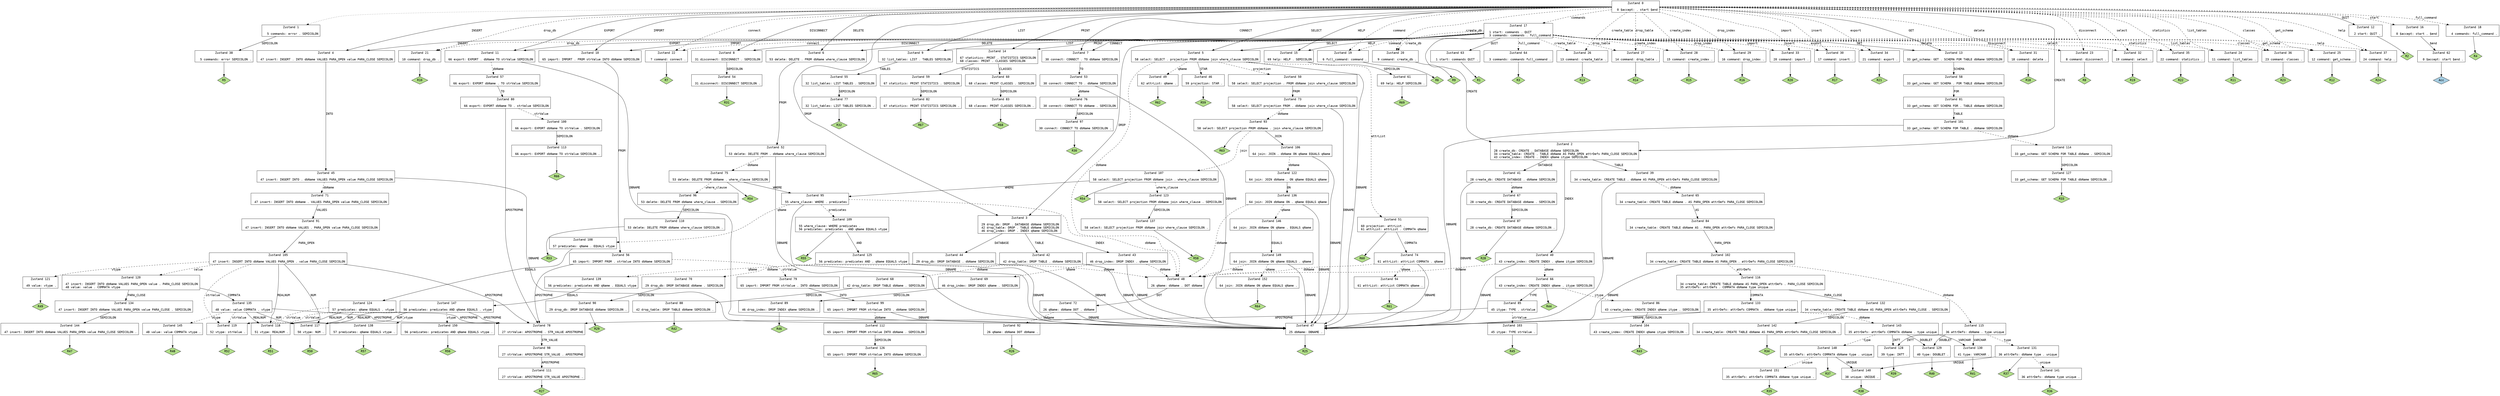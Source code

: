 // Generiert durch GNU Bison 3.4.2.
// Melden Sie Fehler an <bug-bison@gnu.org>.
// Homepage: <http://www.gnu.org/software/bison/>.

digraph "/Users/bzcschae/workspace/dbs2/HubDB/DBLib/DBParser.y"
{
  node [fontname = courier, shape = box, colorscheme = paired6]
  edge [fontname = courier]

  0 [label="Zustand 0\n\l  0 $accept: . start $end\l"]
  0 -> 1 [style=dotted]
  0 -> 2 [style=solid label="CREATE"]
  0 -> 3 [style=solid label="DROP"]
  0 -> 4 [style=solid label="INSERT"]
  0 -> 5 [style=solid label="SELECT"]
  0 -> 6 [style=solid label="DELETE"]
  0 -> 7 [style=solid label="CONNECT"]
  0 -> 8 [style=solid label="DISCONNECT"]
  0 -> 9 [style=solid label="LIST"]
  0 -> 10 [style=solid label="IMPORT"]
  0 -> 11 [style=solid label="EXPORT"]
  0 -> 12 [style=solid label="QUIT"]
  0 -> 13 [style=solid label="GET"]
  0 -> 14 [style=solid label="PRINT"]
  0 -> 15 [style=solid label="HELP"]
  0 -> 16 [style=dashed label="start"]
  0 -> 17 [style=dashed label="commands"]
  0 -> 18 [style=dashed label="full_command"]
  0 -> 19 [style=dashed label="command"]
  0 -> 20 [style=dashed label="create_db"]
  0 -> 21 [style=dashed label="drop_db"]
  0 -> 22 [style=dashed label="connect"]
  0 -> 23 [style=dashed label="disconnect"]
  0 -> 24 [style=dashed label="list_tables"]
  0 -> 25 [style=dashed label="get_schema"]
  0 -> 26 [style=dashed label="create_table"]
  0 -> 27 [style=dashed label="drop_table"]
  0 -> 28 [style=dashed label="create_index"]
  0 -> 29 [style=dashed label="drop_index"]
  0 -> 30 [style=dashed label="insert"]
  0 -> 31 [style=dashed label="delete"]
  0 -> 32 [style=dashed label="select"]
  0 -> 33 [style=dashed label="import"]
  0 -> 34 [style=dashed label="export"]
  0 -> 35 [style=dashed label="statistics"]
  0 -> 36 [style=dashed label="classes"]
  0 -> 37 [style=dashed label="help"]
  1 [label="Zustand 1\n\l  5 commands: error . SEMICOLON\l"]
  1 -> 38 [style=solid label="SEMICOLON"]
  2 [label="Zustand 2\n\l 28 create_db: CREATE . DATABASE dbName SEMICOLON\l 34 create_table: CREATE . TABLE dbName AS PARA_OPEN attrDefs PARA_CLOSE SEMICOLON\l 43 create_index: CREATE . INDEX qName itype SEMICOLON\l"]
  2 -> 39 [style=solid label="TABLE"]
  2 -> 40 [style=solid label="INDEX"]
  2 -> 41 [style=solid label="DATABASE"]
  3 [label="Zustand 3\n\l 29 drop_db: DROP . DATABASE dbName SEMICOLON\l 42 drop_table: DROP . TABLE dbName SEMICOLON\l 46 drop_index: DROP . INDEX qName SEMICOLON\l"]
  3 -> 42 [style=solid label="TABLE"]
  3 -> 43 [style=solid label="INDEX"]
  3 -> 44 [style=solid label="DATABASE"]
  4 [label="Zustand 4\n\l 47 insert: INSERT . INTO dbName VALUES PARA_OPEN value PARA_CLOSE SEMICOLON\l"]
  4 -> 45 [style=solid label="INTO"]
  5 [label="Zustand 5\n\l 58 select: SELECT . projection FROM dbName join where_clause SEMICOLON\l"]
  5 -> 46 [style=solid label="STAR"]
  5 -> 47 [style=solid label="DBNAME"]
  5 -> 48 [style=dashed label="dbName"]
  5 -> 49 [style=dashed label="qName"]
  5 -> 50 [style=dashed label="projection"]
  5 -> 51 [style=dashed label="attrList"]
  6 [label="Zustand 6\n\l 53 delete: DELETE . FROM dbName where_clause SEMICOLON\l"]
  6 -> 52 [style=solid label="FROM"]
  7 [label="Zustand 7\n\l 30 connect: CONNECT . TO dbName SEMICOLON\l"]
  7 -> 53 [style=solid label="TO"]
  8 [label="Zustand 8\n\l 31 disconnect: DISCONNECT . SEMICOLON\l"]
  8 -> 54 [style=solid label="SEMICOLON"]
  9 [label="Zustand 9\n\l 32 list_tables: LIST . TABLES SEMICOLON\l"]
  9 -> 55 [style=solid label="TABLES"]
  10 [label="Zustand 10\n\l 65 import: IMPORT . FROM strValue INTO dbName SEMICOLON\l"]
  10 -> 56 [style=solid label="FROM"]
  11 [label="Zustand 11\n\l 66 export: EXPORT . dbName TO strValue SEMICOLON\l"]
  11 -> 47 [style=solid label="DBNAME"]
  11 -> 57 [style=dashed label="dbName"]
  12 [label="Zustand 12\n\l  2 start: QUIT .\l"]
  12 -> "12R2" [style=solid]
 "12R2" [label="R2", fillcolor=3, shape=diamond, style=filled]
  13 [label="Zustand 13\n\l 33 get_schema: GET . SCHEMA FOR TABLE dbName SEMICOLON\l"]
  13 -> 58 [style=solid label="SCHEMA"]
  14 [label="Zustand 14\n\l 67 statistics: PRINT . STATISTICS SEMICOLON\l 68 classes: PRINT . CLASSES SEMICOLON\l"]
  14 -> 59 [style=solid label="STATISTICS"]
  14 -> 60 [style=solid label="CLASSES"]
  15 [label="Zustand 15\n\l 69 help: HELP . SEMICOLON\l"]
  15 -> 61 [style=solid label="SEMICOLON"]
  16 [label="Zustand 16\n\l  0 $accept: start . $end\l"]
  16 -> 62 [style=solid label="$end"]
  17 [label="Zustand 17\n\l  1 start: commands . QUIT\l  3 commands: commands . full_command\l"]
  17 -> 2 [style=solid label="CREATE"]
  17 -> 3 [style=solid label="DROP"]
  17 -> 4 [style=solid label="INSERT"]
  17 -> 5 [style=solid label="SELECT"]
  17 -> 6 [style=solid label="DELETE"]
  17 -> 7 [style=solid label="CONNECT"]
  17 -> 8 [style=solid label="DISCONNECT"]
  17 -> 9 [style=solid label="LIST"]
  17 -> 10 [style=solid label="IMPORT"]
  17 -> 11 [style=solid label="EXPORT"]
  17 -> 63 [style=solid label="QUIT"]
  17 -> 13 [style=solid label="GET"]
  17 -> 14 [style=solid label="PRINT"]
  17 -> 15 [style=solid label="HELP"]
  17 -> 64 [style=dashed label="full_command"]
  17 -> 19 [style=dashed label="command"]
  17 -> 20 [style=dashed label="create_db"]
  17 -> 21 [style=dashed label="drop_db"]
  17 -> 22 [style=dashed label="connect"]
  17 -> 23 [style=dashed label="disconnect"]
  17 -> 24 [style=dashed label="list_tables"]
  17 -> 25 [style=dashed label="get_schema"]
  17 -> 26 [style=dashed label="create_table"]
  17 -> 27 [style=dashed label="drop_table"]
  17 -> 28 [style=dashed label="create_index"]
  17 -> 29 [style=dashed label="drop_index"]
  17 -> 30 [style=dashed label="insert"]
  17 -> 31 [style=dashed label="delete"]
  17 -> 32 [style=dashed label="select"]
  17 -> 33 [style=dashed label="import"]
  17 -> 34 [style=dashed label="export"]
  17 -> 35 [style=dashed label="statistics"]
  17 -> 36 [style=dashed label="classes"]
  17 -> 37 [style=dashed label="help"]
  18 [label="Zustand 18\n\l  4 commands: full_command .\l"]
  18 -> "18R4" [style=solid]
 "18R4" [label="R4", fillcolor=3, shape=diamond, style=filled]
  19 [label="Zustand 19\n\l  6 full_command: command .\l"]
  19 -> "19R6" [style=solid]
 "19R6" [label="R6", fillcolor=3, shape=diamond, style=filled]
  20 [label="Zustand 20\n\l  9 command: create_db .\l"]
  20 -> "20R9" [style=solid]
 "20R9" [label="R9", fillcolor=3, shape=diamond, style=filled]
  21 [label="Zustand 21\n\l 10 command: drop_db .\l"]
  21 -> "21R10" [style=solid]
 "21R10" [label="R10", fillcolor=3, shape=diamond, style=filled]
  22 [label="Zustand 22\n\l  7 command: connect .\l"]
  22 -> "22R7" [style=solid]
 "22R7" [label="R7", fillcolor=3, shape=diamond, style=filled]
  23 [label="Zustand 23\n\l  8 command: disconnect .\l"]
  23 -> "23R8" [style=solid]
 "23R8" [label="R8", fillcolor=3, shape=diamond, style=filled]
  24 [label="Zustand 24\n\l 11 command: list_tables .\l"]
  24 -> "24R11" [style=solid]
 "24R11" [label="R11", fillcolor=3, shape=diamond, style=filled]
  25 [label="Zustand 25\n\l 12 command: get_schema .\l"]
  25 -> "25R12" [style=solid]
 "25R12" [label="R12", fillcolor=3, shape=diamond, style=filled]
  26 [label="Zustand 26\n\l 13 command: create_table .\l"]
  26 -> "26R13" [style=solid]
 "26R13" [label="R13", fillcolor=3, shape=diamond, style=filled]
  27 [label="Zustand 27\n\l 14 command: drop_table .\l"]
  27 -> "27R14" [style=solid]
 "27R14" [label="R14", fillcolor=3, shape=diamond, style=filled]
  28 [label="Zustand 28\n\l 15 command: create_index .\l"]
  28 -> "28R15" [style=solid]
 "28R15" [label="R15", fillcolor=3, shape=diamond, style=filled]
  29 [label="Zustand 29\n\l 16 command: drop_index .\l"]
  29 -> "29R16" [style=solid]
 "29R16" [label="R16", fillcolor=3, shape=diamond, style=filled]
  30 [label="Zustand 30\n\l 17 command: insert .\l"]
  30 -> "30R17" [style=solid]
 "30R17" [label="R17", fillcolor=3, shape=diamond, style=filled]
  31 [label="Zustand 31\n\l 18 command: delete .\l"]
  31 -> "31R18" [style=solid]
 "31R18" [label="R18", fillcolor=3, shape=diamond, style=filled]
  32 [label="Zustand 32\n\l 19 command: select .\l"]
  32 -> "32R19" [style=solid]
 "32R19" [label="R19", fillcolor=3, shape=diamond, style=filled]
  33 [label="Zustand 33\n\l 20 command: import .\l"]
  33 -> "33R20" [style=solid]
 "33R20" [label="R20", fillcolor=3, shape=diamond, style=filled]
  34 [label="Zustand 34\n\l 21 command: export .\l"]
  34 -> "34R21" [style=solid]
 "34R21" [label="R21", fillcolor=3, shape=diamond, style=filled]
  35 [label="Zustand 35\n\l 22 command: statistics .\l"]
  35 -> "35R22" [style=solid]
 "35R22" [label="R22", fillcolor=3, shape=diamond, style=filled]
  36 [label="Zustand 36\n\l 23 command: classes .\l"]
  36 -> "36R23" [style=solid]
 "36R23" [label="R23", fillcolor=3, shape=diamond, style=filled]
  37 [label="Zustand 37\n\l 24 command: help .\l"]
  37 -> "37R24" [style=solid]
 "37R24" [label="R24", fillcolor=3, shape=diamond, style=filled]
  38 [label="Zustand 38\n\l  5 commands: error SEMICOLON .\l"]
  38 -> "38R5" [style=solid]
 "38R5" [label="R5", fillcolor=3, shape=diamond, style=filled]
  39 [label="Zustand 39\n\l 34 create_table: CREATE TABLE . dbName AS PARA_OPEN attrDefs PARA_CLOSE SEMICOLON\l"]
  39 -> 47 [style=solid label="DBNAME"]
  39 -> 65 [style=dashed label="dbName"]
  40 [label="Zustand 40\n\l 43 create_index: CREATE INDEX . qName itype SEMICOLON\l"]
  40 -> 47 [style=solid label="DBNAME"]
  40 -> 48 [style=dashed label="dbName"]
  40 -> 66 [style=dashed label="qName"]
  41 [label="Zustand 41\n\l 28 create_db: CREATE DATABASE . dbName SEMICOLON\l"]
  41 -> 47 [style=solid label="DBNAME"]
  41 -> 67 [style=dashed label="dbName"]
  42 [label="Zustand 42\n\l 42 drop_table: DROP TABLE . dbName SEMICOLON\l"]
  42 -> 47 [style=solid label="DBNAME"]
  42 -> 68 [style=dashed label="dbName"]
  43 [label="Zustand 43\n\l 46 drop_index: DROP INDEX . qName SEMICOLON\l"]
  43 -> 47 [style=solid label="DBNAME"]
  43 -> 48 [style=dashed label="dbName"]
  43 -> 69 [style=dashed label="qName"]
  44 [label="Zustand 44\n\l 29 drop_db: DROP DATABASE . dbName SEMICOLON\l"]
  44 -> 47 [style=solid label="DBNAME"]
  44 -> 70 [style=dashed label="dbName"]
  45 [label="Zustand 45\n\l 47 insert: INSERT INTO . dbName VALUES PARA_OPEN value PARA_CLOSE SEMICOLON\l"]
  45 -> 47 [style=solid label="DBNAME"]
  45 -> 71 [style=dashed label="dbName"]
  46 [label="Zustand 46\n\l 59 projection: STAR .\l"]
  46 -> "46R59" [style=solid]
 "46R59" [label="R59", fillcolor=3, shape=diamond, style=filled]
  47 [label="Zustand 47\n\l 25 dbName: DBNAME .\l"]
  47 -> "47R25" [style=solid]
 "47R25" [label="R25", fillcolor=3, shape=diamond, style=filled]
  48 [label="Zustand 48\n\l 26 qName: dbName . DOT dbName\l"]
  48 -> 72 [style=solid label="DOT"]
  49 [label="Zustand 49\n\l 62 attrList: qName .\l"]
  49 -> "49R62" [style=solid]
 "49R62" [label="R62", fillcolor=3, shape=diamond, style=filled]
  50 [label="Zustand 50\n\l 58 select: SELECT projection . FROM dbName join where_clause SEMICOLON\l"]
  50 -> 73 [style=solid label="FROM"]
  51 [label="Zustand 51\n\l 60 projection: attrList .\l 61 attrList: attrList . COMMATA qName\l"]
  51 -> 74 [style=solid label="COMMATA"]
  51 -> "51R60" [style=solid]
 "51R60" [label="R60", fillcolor=3, shape=diamond, style=filled]
  52 [label="Zustand 52\n\l 53 delete: DELETE FROM . dbName where_clause SEMICOLON\l"]
  52 -> 47 [style=solid label="DBNAME"]
  52 -> 75 [style=dashed label="dbName"]
  53 [label="Zustand 53\n\l 30 connect: CONNECT TO . dbName SEMICOLON\l"]
  53 -> 47 [style=solid label="DBNAME"]
  53 -> 76 [style=dashed label="dbName"]
  54 [label="Zustand 54\n\l 31 disconnect: DISCONNECT SEMICOLON .\l"]
  54 -> "54R31" [style=solid]
 "54R31" [label="R31", fillcolor=3, shape=diamond, style=filled]
  55 [label="Zustand 55\n\l 32 list_tables: LIST TABLES . SEMICOLON\l"]
  55 -> 77 [style=solid label="SEMICOLON"]
  56 [label="Zustand 56\n\l 65 import: IMPORT FROM . strValue INTO dbName SEMICOLON\l"]
  56 -> 78 [style=solid label="APOSTROPHE"]
  56 -> 79 [style=dashed label="strValue"]
  57 [label="Zustand 57\n\l 66 export: EXPORT dbName . TO strValue SEMICOLON\l"]
  57 -> 80 [style=solid label="TO"]
  58 [label="Zustand 58\n\l 33 get_schema: GET SCHEMA . FOR TABLE dbName SEMICOLON\l"]
  58 -> 81 [style=solid label="FOR"]
  59 [label="Zustand 59\n\l 67 statistics: PRINT STATISTICS . SEMICOLON\l"]
  59 -> 82 [style=solid label="SEMICOLON"]
  60 [label="Zustand 60\n\l 68 classes: PRINT CLASSES . SEMICOLON\l"]
  60 -> 83 [style=solid label="SEMICOLON"]
  61 [label="Zustand 61\n\l 69 help: HELP SEMICOLON .\l"]
  61 -> "61R69" [style=solid]
 "61R69" [label="R69", fillcolor=3, shape=diamond, style=filled]
  62 [label="Zustand 62\n\l  0 $accept: start $end .\l"]
  62 -> "62R0" [style=solid]
 "62R0" [label="Acc", fillcolor=1, shape=diamond, style=filled]
  63 [label="Zustand 63\n\l  1 start: commands QUIT .\l"]
  63 -> "63R1" [style=solid]
 "63R1" [label="R1", fillcolor=3, shape=diamond, style=filled]
  64 [label="Zustand 64\n\l  3 commands: commands full_command .\l"]
  64 -> "64R3" [style=solid]
 "64R3" [label="R3", fillcolor=3, shape=diamond, style=filled]
  65 [label="Zustand 65\n\l 34 create_table: CREATE TABLE dbName . AS PARA_OPEN attrDefs PARA_CLOSE SEMICOLON\l"]
  65 -> 84 [style=solid label="AS"]
  66 [label="Zustand 66\n\l 43 create_index: CREATE INDEX qName . itype SEMICOLON\l"]
  66 -> 85 [style=solid label="TYPE"]
  66 -> 86 [style=dashed label="itype"]
  66 -> "66R44" [style=solid]
 "66R44" [label="R44", fillcolor=3, shape=diamond, style=filled]
  67 [label="Zustand 67\n\l 28 create_db: CREATE DATABASE dbName . SEMICOLON\l"]
  67 -> 87 [style=solid label="SEMICOLON"]
  68 [label="Zustand 68\n\l 42 drop_table: DROP TABLE dbName . SEMICOLON\l"]
  68 -> 88 [style=solid label="SEMICOLON"]
  69 [label="Zustand 69\n\l 46 drop_index: DROP INDEX qName . SEMICOLON\l"]
  69 -> 89 [style=solid label="SEMICOLON"]
  70 [label="Zustand 70\n\l 29 drop_db: DROP DATABASE dbName . SEMICOLON\l"]
  70 -> 90 [style=solid label="SEMICOLON"]
  71 [label="Zustand 71\n\l 47 insert: INSERT INTO dbName . VALUES PARA_OPEN value PARA_CLOSE SEMICOLON\l"]
  71 -> 91 [style=solid label="VALUES"]
  72 [label="Zustand 72\n\l 26 qName: dbName DOT . dbName\l"]
  72 -> 47 [style=solid label="DBNAME"]
  72 -> 92 [style=dashed label="dbName"]
  73 [label="Zustand 73\n\l 58 select: SELECT projection FROM . dbName join where_clause SEMICOLON\l"]
  73 -> 47 [style=solid label="DBNAME"]
  73 -> 93 [style=dashed label="dbName"]
  74 [label="Zustand 74\n\l 61 attrList: attrList COMMATA . qName\l"]
  74 -> 47 [style=solid label="DBNAME"]
  74 -> 48 [style=dashed label="dbName"]
  74 -> 94 [style=dashed label="qName"]
  75 [label="Zustand 75\n\l 53 delete: DELETE FROM dbName . where_clause SEMICOLON\l"]
  75 -> 95 [style=solid label="WHERE"]
  75 -> 96 [style=dashed label="where_clause"]
  75 -> "75R54" [style=solid]
 "75R54" [label="R54", fillcolor=3, shape=diamond, style=filled]
  76 [label="Zustand 76\n\l 30 connect: CONNECT TO dbName . SEMICOLON\l"]
  76 -> 97 [style=solid label="SEMICOLON"]
  77 [label="Zustand 77\n\l 32 list_tables: LIST TABLES SEMICOLON .\l"]
  77 -> "77R32" [style=solid]
 "77R32" [label="R32", fillcolor=3, shape=diamond, style=filled]
  78 [label="Zustand 78\n\l 27 strValue: APOSTROPHE . STR_VALUE APOSTROPHE\l"]
  78 -> 98 [style=solid label="STR_VALUE"]
  79 [label="Zustand 79\n\l 65 import: IMPORT FROM strValue . INTO dbName SEMICOLON\l"]
  79 -> 99 [style=solid label="INTO"]
  80 [label="Zustand 80\n\l 66 export: EXPORT dbName TO . strValue SEMICOLON\l"]
  80 -> 78 [style=solid label="APOSTROPHE"]
  80 -> 100 [style=dashed label="strValue"]
  81 [label="Zustand 81\n\l 33 get_schema: GET SCHEMA FOR . TABLE dbName SEMICOLON\l"]
  81 -> 101 [style=solid label="TABLE"]
  82 [label="Zustand 82\n\l 67 statistics: PRINT STATISTICS SEMICOLON .\l"]
  82 -> "82R67" [style=solid]
 "82R67" [label="R67", fillcolor=3, shape=diamond, style=filled]
  83 [label="Zustand 83\n\l 68 classes: PRINT CLASSES SEMICOLON .\l"]
  83 -> "83R68" [style=solid]
 "83R68" [label="R68", fillcolor=3, shape=diamond, style=filled]
  84 [label="Zustand 84\n\l 34 create_table: CREATE TABLE dbName AS . PARA_OPEN attrDefs PARA_CLOSE SEMICOLON\l"]
  84 -> 102 [style=solid label="PARA_OPEN"]
  85 [label="Zustand 85\n\l 45 itype: TYPE . strValue\l"]
  85 -> 78 [style=solid label="APOSTROPHE"]
  85 -> 103 [style=dashed label="strValue"]
  86 [label="Zustand 86\n\l 43 create_index: CREATE INDEX qName itype . SEMICOLON\l"]
  86 -> 104 [style=solid label="SEMICOLON"]
  87 [label="Zustand 87\n\l 28 create_db: CREATE DATABASE dbName SEMICOLON .\l"]
  87 -> "87R28" [style=solid]
 "87R28" [label="R28", fillcolor=3, shape=diamond, style=filled]
  88 [label="Zustand 88\n\l 42 drop_table: DROP TABLE dbName SEMICOLON .\l"]
  88 -> "88R42" [style=solid]
 "88R42" [label="R42", fillcolor=3, shape=diamond, style=filled]
  89 [label="Zustand 89\n\l 46 drop_index: DROP INDEX qName SEMICOLON .\l"]
  89 -> "89R46" [style=solid]
 "89R46" [label="R46", fillcolor=3, shape=diamond, style=filled]
  90 [label="Zustand 90\n\l 29 drop_db: DROP DATABASE dbName SEMICOLON .\l"]
  90 -> "90R29" [style=solid]
 "90R29" [label="R29", fillcolor=3, shape=diamond, style=filled]
  91 [label="Zustand 91\n\l 47 insert: INSERT INTO dbName VALUES . PARA_OPEN value PARA_CLOSE SEMICOLON\l"]
  91 -> 105 [style=solid label="PARA_OPEN"]
  92 [label="Zustand 92\n\l 26 qName: dbName DOT dbName .\l"]
  92 -> "92R26" [style=solid]
 "92R26" [label="R26", fillcolor=3, shape=diamond, style=filled]
  93 [label="Zustand 93\n\l 58 select: SELECT projection FROM dbName . join where_clause SEMICOLON\l"]
  93 -> 106 [style=solid label="JOIN"]
  93 -> 107 [style=dashed label="join"]
  93 -> "93R63" [style=solid]
 "93R63" [label="R63", fillcolor=3, shape=diamond, style=filled]
  94 [label="Zustand 94\n\l 61 attrList: attrList COMMATA qName .\l"]
  94 -> "94R61" [style=solid]
 "94R61" [label="R61", fillcolor=3, shape=diamond, style=filled]
  95 [label="Zustand 95\n\l 55 where_clause: WHERE . predicates\l"]
  95 -> 47 [style=solid label="DBNAME"]
  95 -> 48 [style=dashed label="dbName"]
  95 -> 108 [style=dashed label="qName"]
  95 -> 109 [style=dashed label="predicates"]
  96 [label="Zustand 96\n\l 53 delete: DELETE FROM dbName where_clause . SEMICOLON\l"]
  96 -> 110 [style=solid label="SEMICOLON"]
  97 [label="Zustand 97\n\l 30 connect: CONNECT TO dbName SEMICOLON .\l"]
  97 -> "97R30" [style=solid]
 "97R30" [label="R30", fillcolor=3, shape=diamond, style=filled]
  98 [label="Zustand 98\n\l 27 strValue: APOSTROPHE STR_VALUE . APOSTROPHE\l"]
  98 -> 111 [style=solid label="APOSTROPHE"]
  99 [label="Zustand 99\n\l 65 import: IMPORT FROM strValue INTO . dbName SEMICOLON\l"]
  99 -> 47 [style=solid label="DBNAME"]
  99 -> 112 [style=dashed label="dbName"]
  100 [label="Zustand 100\n\l 66 export: EXPORT dbName TO strValue . SEMICOLON\l"]
  100 -> 113 [style=solid label="SEMICOLON"]
  101 [label="Zustand 101\n\l 33 get_schema: GET SCHEMA FOR TABLE . dbName SEMICOLON\l"]
  101 -> 47 [style=solid label="DBNAME"]
  101 -> 114 [style=dashed label="dbName"]
  102 [label="Zustand 102\n\l 34 create_table: CREATE TABLE dbName AS PARA_OPEN . attrDefs PARA_CLOSE SEMICOLON\l"]
  102 -> 47 [style=solid label="DBNAME"]
  102 -> 115 [style=dashed label="dbName"]
  102 -> 116 [style=dashed label="attrDefs"]
  103 [label="Zustand 103\n\l 45 itype: TYPE strValue .\l"]
  103 -> "103R45" [style=solid]
 "103R45" [label="R45", fillcolor=3, shape=diamond, style=filled]
  104 [label="Zustand 104\n\l 43 create_index: CREATE INDEX qName itype SEMICOLON .\l"]
  104 -> "104R43" [style=solid]
 "104R43" [label="R43", fillcolor=3, shape=diamond, style=filled]
  105 [label="Zustand 105\n\l 47 insert: INSERT INTO dbName VALUES PARA_OPEN . value PARA_CLOSE SEMICOLON\l"]
  105 -> 78 [style=solid label="APOSTROPHE"]
  105 -> 117 [style=solid label="NUM"]
  105 -> 118 [style=solid label="REALNUM"]
  105 -> 119 [style=dashed label="strValue"]
  105 -> 120 [style=dashed label="value"]
  105 -> 121 [style=dashed label="vtype"]
  106 [label="Zustand 106\n\l 64 join: JOIN . dbName ON qName EQUALS qName\l"]
  106 -> 47 [style=solid label="DBNAME"]
  106 -> 122 [style=dashed label="dbName"]
  107 [label="Zustand 107\n\l 58 select: SELECT projection FROM dbName join . where_clause SEMICOLON\l"]
  107 -> 95 [style=solid label="WHERE"]
  107 -> 123 [style=dashed label="where_clause"]
  107 -> "107R54" [style=solid]
 "107R54" [label="R54", fillcolor=3, shape=diamond, style=filled]
  108 [label="Zustand 108\n\l 57 predicates: qName . EQUALS vtype\l"]
  108 -> 124 [style=solid label="EQUALS"]
  109 [label="Zustand 109\n\l 55 where_clause: WHERE predicates .\l 56 predicates: predicates . AND qName EQUALS vtype\l"]
  109 -> 125 [style=solid label="AND"]
  109 -> "109R55" [style=solid]
 "109R55" [label="R55", fillcolor=3, shape=diamond, style=filled]
  110 [label="Zustand 110\n\l 53 delete: DELETE FROM dbName where_clause SEMICOLON .\l"]
  110 -> "110R53" [style=solid]
 "110R53" [label="R53", fillcolor=3, shape=diamond, style=filled]
  111 [label="Zustand 111\n\l 27 strValue: APOSTROPHE STR_VALUE APOSTROPHE .\l"]
  111 -> "111R27" [style=solid]
 "111R27" [label="R27", fillcolor=3, shape=diamond, style=filled]
  112 [label="Zustand 112\n\l 65 import: IMPORT FROM strValue INTO dbName . SEMICOLON\l"]
  112 -> 126 [style=solid label="SEMICOLON"]
  113 [label="Zustand 113\n\l 66 export: EXPORT dbName TO strValue SEMICOLON .\l"]
  113 -> "113R66" [style=solid]
 "113R66" [label="R66", fillcolor=3, shape=diamond, style=filled]
  114 [label="Zustand 114\n\l 33 get_schema: GET SCHEMA FOR TABLE dbName . SEMICOLON\l"]
  114 -> 127 [style=solid label="SEMICOLON"]
  115 [label="Zustand 115\n\l 36 attrDefs: dbName . type unique\l"]
  115 -> 128 [style=solid label="INTT"]
  115 -> 129 [style=solid label="DOUBLET"]
  115 -> 130 [style=solid label="VARCHAR"]
  115 -> 131 [style=dashed label="type"]
  116 [label="Zustand 116\n\l 34 create_table: CREATE TABLE dbName AS PARA_OPEN attrDefs . PARA_CLOSE SEMICOLON\l 35 attrDefs: attrDefs . COMMATA dbName type unique\l"]
  116 -> 132 [style=solid label="PARA_CLOSE"]
  116 -> 133 [style=solid label="COMMATA"]
  117 [label="Zustand 117\n\l 50 vtype: NUM .\l"]
  117 -> "117R50" [style=solid]
 "117R50" [label="R50", fillcolor=3, shape=diamond, style=filled]
  118 [label="Zustand 118\n\l 51 vtype: REALNUM .\l"]
  118 -> "118R51" [style=solid]
 "118R51" [label="R51", fillcolor=3, shape=diamond, style=filled]
  119 [label="Zustand 119\n\l 52 vtype: strValue .\l"]
  119 -> "119R52" [style=solid]
 "119R52" [label="R52", fillcolor=3, shape=diamond, style=filled]
  120 [label="Zustand 120\n\l 47 insert: INSERT INTO dbName VALUES PARA_OPEN value . PARA_CLOSE SEMICOLON\l 48 value: value . COMMATA vtype\l"]
  120 -> 134 [style=solid label="PARA_CLOSE"]
  120 -> 135 [style=solid label="COMMATA"]
  121 [label="Zustand 121\n\l 49 value: vtype .\l"]
  121 -> "121R49" [style=solid]
 "121R49" [label="R49", fillcolor=3, shape=diamond, style=filled]
  122 [label="Zustand 122\n\l 64 join: JOIN dbName . ON qName EQUALS qName\l"]
  122 -> 136 [style=solid label="ON"]
  123 [label="Zustand 123\n\l 58 select: SELECT projection FROM dbName join where_clause . SEMICOLON\l"]
  123 -> 137 [style=solid label="SEMICOLON"]
  124 [label="Zustand 124\n\l 57 predicates: qName EQUALS . vtype\l"]
  124 -> 78 [style=solid label="APOSTROPHE"]
  124 -> 117 [style=solid label="NUM"]
  124 -> 118 [style=solid label="REALNUM"]
  124 -> 119 [style=dashed label="strValue"]
  124 -> 138 [style=dashed label="vtype"]
  125 [label="Zustand 125\n\l 56 predicates: predicates AND . qName EQUALS vtype\l"]
  125 -> 47 [style=solid label="DBNAME"]
  125 -> 48 [style=dashed label="dbName"]
  125 -> 139 [style=dashed label="qName"]
  126 [label="Zustand 126\n\l 65 import: IMPORT FROM strValue INTO dbName SEMICOLON .\l"]
  126 -> "126R65" [style=solid]
 "126R65" [label="R65", fillcolor=3, shape=diamond, style=filled]
  127 [label="Zustand 127\n\l 33 get_schema: GET SCHEMA FOR TABLE dbName SEMICOLON .\l"]
  127 -> "127R33" [style=solid]
 "127R33" [label="R33", fillcolor=3, shape=diamond, style=filled]
  128 [label="Zustand 128\n\l 39 type: INTT .\l"]
  128 -> "128R39" [style=solid]
 "128R39" [label="R39", fillcolor=3, shape=diamond, style=filled]
  129 [label="Zustand 129\n\l 40 type: DOUBLET .\l"]
  129 -> "129R40" [style=solid]
 "129R40" [label="R40", fillcolor=3, shape=diamond, style=filled]
  130 [label="Zustand 130\n\l 41 type: VARCHAR .\l"]
  130 -> "130R41" [style=solid]
 "130R41" [label="R41", fillcolor=3, shape=diamond, style=filled]
  131 [label="Zustand 131\n\l 36 attrDefs: dbName type . unique\l"]
  131 -> 140 [style=solid label="UNIQUE"]
  131 -> 141 [style=dashed label="unique"]
  131 -> "131R37" [style=solid]
 "131R37" [label="R37", fillcolor=3, shape=diamond, style=filled]
  132 [label="Zustand 132\n\l 34 create_table: CREATE TABLE dbName AS PARA_OPEN attrDefs PARA_CLOSE . SEMICOLON\l"]
  132 -> 142 [style=solid label="SEMICOLON"]
  133 [label="Zustand 133\n\l 35 attrDefs: attrDefs COMMATA . dbName type unique\l"]
  133 -> 47 [style=solid label="DBNAME"]
  133 -> 143 [style=dashed label="dbName"]
  134 [label="Zustand 134\n\l 47 insert: INSERT INTO dbName VALUES PARA_OPEN value PARA_CLOSE . SEMICOLON\l"]
  134 -> 144 [style=solid label="SEMICOLON"]
  135 [label="Zustand 135\n\l 48 value: value COMMATA . vtype\l"]
  135 -> 78 [style=solid label="APOSTROPHE"]
  135 -> 117 [style=solid label="NUM"]
  135 -> 118 [style=solid label="REALNUM"]
  135 -> 119 [style=dashed label="strValue"]
  135 -> 145 [style=dashed label="vtype"]
  136 [label="Zustand 136\n\l 64 join: JOIN dbName ON . qName EQUALS qName\l"]
  136 -> 47 [style=solid label="DBNAME"]
  136 -> 48 [style=dashed label="dbName"]
  136 -> 146 [style=dashed label="qName"]
  137 [label="Zustand 137\n\l 58 select: SELECT projection FROM dbName join where_clause SEMICOLON .\l"]
  137 -> "137R58" [style=solid]
 "137R58" [label="R58", fillcolor=3, shape=diamond, style=filled]
  138 [label="Zustand 138\n\l 57 predicates: qName EQUALS vtype .\l"]
  138 -> "138R57" [style=solid]
 "138R57" [label="R57", fillcolor=3, shape=diamond, style=filled]
  139 [label="Zustand 139\n\l 56 predicates: predicates AND qName . EQUALS vtype\l"]
  139 -> 147 [style=solid label="EQUALS"]
  140 [label="Zustand 140\n\l 38 unique: UNIQUE .\l"]
  140 -> "140R38" [style=solid]
 "140R38" [label="R38", fillcolor=3, shape=diamond, style=filled]
  141 [label="Zustand 141\n\l 36 attrDefs: dbName type unique .\l"]
  141 -> "141R36" [style=solid]
 "141R36" [label="R36", fillcolor=3, shape=diamond, style=filled]
  142 [label="Zustand 142\n\l 34 create_table: CREATE TABLE dbName AS PARA_OPEN attrDefs PARA_CLOSE SEMICOLON .\l"]
  142 -> "142R34" [style=solid]
 "142R34" [label="R34", fillcolor=3, shape=diamond, style=filled]
  143 [label="Zustand 143\n\l 35 attrDefs: attrDefs COMMATA dbName . type unique\l"]
  143 -> 128 [style=solid label="INTT"]
  143 -> 129 [style=solid label="DOUBLET"]
  143 -> 130 [style=solid label="VARCHAR"]
  143 -> 148 [style=dashed label="type"]
  144 [label="Zustand 144\n\l 47 insert: INSERT INTO dbName VALUES PARA_OPEN value PARA_CLOSE SEMICOLON .\l"]
  144 -> "144R47" [style=solid]
 "144R47" [label="R47", fillcolor=3, shape=diamond, style=filled]
  145 [label="Zustand 145\n\l 48 value: value COMMATA vtype .\l"]
  145 -> "145R48" [style=solid]
 "145R48" [label="R48", fillcolor=3, shape=diamond, style=filled]
  146 [label="Zustand 146\n\l 64 join: JOIN dbName ON qName . EQUALS qName\l"]
  146 -> 149 [style=solid label="EQUALS"]
  147 [label="Zustand 147\n\l 56 predicates: predicates AND qName EQUALS . vtype\l"]
  147 -> 78 [style=solid label="APOSTROPHE"]
  147 -> 117 [style=solid label="NUM"]
  147 -> 118 [style=solid label="REALNUM"]
  147 -> 119 [style=dashed label="strValue"]
  147 -> 150 [style=dashed label="vtype"]
  148 [label="Zustand 148\n\l 35 attrDefs: attrDefs COMMATA dbName type . unique\l"]
  148 -> 140 [style=solid label="UNIQUE"]
  148 -> 151 [style=dashed label="unique"]
  148 -> "148R37" [style=solid]
 "148R37" [label="R37", fillcolor=3, shape=diamond, style=filled]
  149 [label="Zustand 149\n\l 64 join: JOIN dbName ON qName EQUALS . qName\l"]
  149 -> 47 [style=solid label="DBNAME"]
  149 -> 48 [style=dashed label="dbName"]
  149 -> 152 [style=dashed label="qName"]
  150 [label="Zustand 150\n\l 56 predicates: predicates AND qName EQUALS vtype .\l"]
  150 -> "150R56" [style=solid]
 "150R56" [label="R56", fillcolor=3, shape=diamond, style=filled]
  151 [label="Zustand 151\n\l 35 attrDefs: attrDefs COMMATA dbName type unique .\l"]
  151 -> "151R35" [style=solid]
 "151R35" [label="R35", fillcolor=3, shape=diamond, style=filled]
  152 [label="Zustand 152\n\l 64 join: JOIN dbName ON qName EQUALS qName .\l"]
  152 -> "152R64" [style=solid]
 "152R64" [label="R64", fillcolor=3, shape=diamond, style=filled]
}
